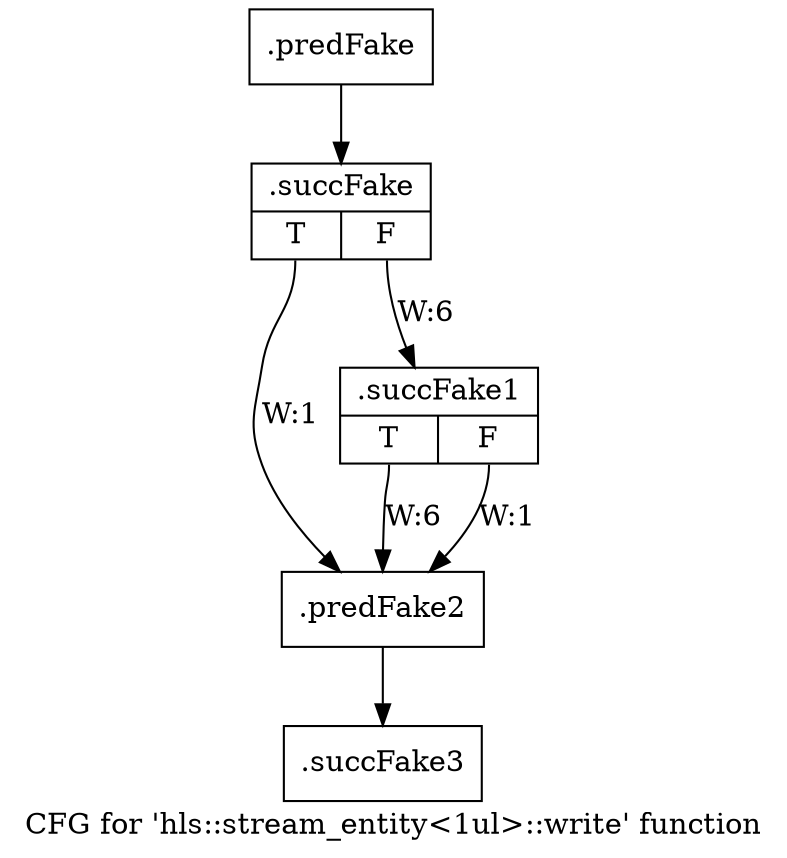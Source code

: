 digraph "CFG for 'hls::stream_entity\<1ul\>::write' function" {
	label="CFG for 'hls::stream_entity\<1ul\>::write' function";

	Node0x526d730 [shape=record,filename="",linenumber="",label="{.predFake}"];
	Node0x526d730 -> Node0x52c3310[ callList="" memoryops="" filename="/home/akhilkushe/Xilinx/Vitis_HLS/2021.2/include/hls_stream_thread_unsafe.h" execusionnum="5"];
	Node0x52c3310 [shape=record,filename="/home/akhilkushe/Xilinx/Vitis_HLS/2021.2/include/hls_stream_thread_unsafe.h",linenumber="145",label="{.succFake|{<s0>T|<s1>F}}"];
	Node0x52c3310:s0 -> Node0x526e350[label="W:1" callList="" memoryops="" filename="/home/akhilkushe/Xilinx/Vitis_HLS/2021.2/include/hls_stream_thread_unsafe.h" execusionnum="0"];
	Node0x52c3310:s1 -> Node0x52c34a0[label="W:6" callList="" memoryops="" filename="/home/akhilkushe/Xilinx/Vitis_HLS/2021.2/include/hls_stream_thread_unsafe.h" execusionnum="5"];
	Node0x52c34a0 [shape=record,filename="/home/akhilkushe/Xilinx/Vitis_HLS/2021.2/include/hls_stream_thread_unsafe.h",linenumber="160",label="{.succFake1|{<s0>T|<s1>F}}"];
	Node0x52c34a0:s0 -> Node0x526e350[label="W:6" callList="" memoryops="" filename="/home/akhilkushe/Xilinx/Vitis_HLS/2021.2/include/hls_stream_thread_unsafe.h" execusionnum="5"];
	Node0x52c34a0:s1 -> Node0x526e350[label="W:1"];
	Node0x526e350 [shape=record,filename="/home/akhilkushe/Xilinx/Vitis_HLS/2021.2/include/hls_stream_thread_unsafe.h",linenumber="163",label="{.predFake2}"];
	Node0x526e350 -> Node0x52c3600[ callList="" memoryops="" filename="/home/akhilkushe/Xilinx/Vitis_HLS/2021.2/include/hls_stream_thread_unsafe.h" execusionnum="5"];
	Node0x52c3600 [shape=record,filename="/home/akhilkushe/Xilinx/Vitis_HLS/2021.2/include/hls_stream_thread_unsafe.h",linenumber="163",label="{.succFake3}"];
}
